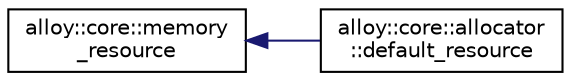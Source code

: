 digraph "Graphical Class Hierarchy"
{
  edge [fontname="Helvetica",fontsize="10",labelfontname="Helvetica",labelfontsize="10"];
  node [fontname="Helvetica",fontsize="10",shape=record];
  rankdir="LR";
  Node1 [label="alloy::core::memory\l_resource",height=0.2,width=0.4,color="black", fillcolor="white", style="filled",URL="$d9/d0b/classalloy_1_1core_1_1memory__resource.html",tooltip="A resource that is capable of allocating memory as bytes for consumption. "];
  Node1 -> Node2 [dir="back",color="midnightblue",fontsize="10",style="solid",fontname="Helvetica"];
  Node2 [label="alloy::core::allocator\l::default_resource",height=0.2,width=0.4,color="black", fillcolor="white", style="filled",URL="$df/db5/classalloy_1_1core_1_1allocator_1_1default__resource.html",tooltip="The default memory resource for allocators. "];
}
